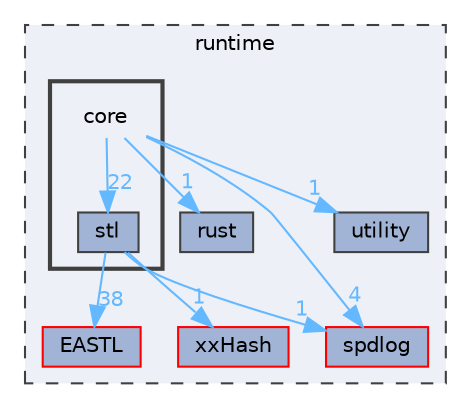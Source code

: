 digraph "runtime/core"
{
 // LATEX_PDF_SIZE
  bgcolor="transparent";
  edge [fontname=Helvetica,fontsize=10,labelfontname=Helvetica,labelfontsize=10];
  node [fontname=Helvetica,fontsize=10,shape=box,height=0.2,width=0.4];
  compound=true
  subgraph clusterdir_cb031e414f281a658b23dddb30bb9d2c {
    graph [ bgcolor="#edf0f7", pencolor="grey25", label="runtime", fontname=Helvetica,fontsize=10 style="filled,dashed", URL="dir_cb031e414f281a658b23dddb30bb9d2c.html",tooltip=""]
  dir_2655ea0d176f99a203024cc8de38e91d [label="rust", fillcolor="#a2b4d6", color="grey25", style="filled", URL="dir_2655ea0d176f99a203024cc8de38e91d.html",tooltip=""];
  dir_48e5080389b0b6d7d4f45b0711015766 [label="spdlog", fillcolor="#a2b4d6", color="red", style="filled", URL="dir_48e5080389b0b6d7d4f45b0711015766.html",tooltip=""];
  dir_94712cad8ccb936ff136bcb92683eae2 [label="utility", fillcolor="#a2b4d6", color="grey25", style="filled", URL="dir_94712cad8ccb936ff136bcb92683eae2.html",tooltip=""];
  dir_46d996951237f3a811adda0775610b84 [label="EASTL", fillcolor="#a2b4d6", color="red", style="filled", URL="dir_46d996951237f3a811adda0775610b84.html",tooltip=""];
  dir_843c3b0b2832283878bd005a5b7b0a32 [label="xxHash", fillcolor="#a2b4d6", color="red", style="filled", URL="dir_843c3b0b2832283878bd005a5b7b0a32.html",tooltip=""];
  subgraph clusterdir_0b94c9ea5f3d98712a457061cc05ff83 {
    graph [ bgcolor="#edf0f7", pencolor="grey25", label="", fontname=Helvetica,fontsize=10 style="filled,bold", URL="dir_0b94c9ea5f3d98712a457061cc05ff83.html",tooltip=""]
    dir_0b94c9ea5f3d98712a457061cc05ff83 [shape=plaintext, label="core"];
  dir_83aebf4804c43098732353eff7c2bdc8 [label="stl", fillcolor="#a2b4d6", color="grey25", style="filled", URL="dir_83aebf4804c43098732353eff7c2bdc8.html",tooltip=""];
  }
  }
  dir_0b94c9ea5f3d98712a457061cc05ff83->dir_2655ea0d176f99a203024cc8de38e91d [headlabel="1", labeldistance=1.5 headhref="dir_000023_000114.html" href="dir_000023_000114.html" color="steelblue1" fontcolor="steelblue1"];
  dir_0b94c9ea5f3d98712a457061cc05ff83->dir_48e5080389b0b6d7d4f45b0711015766 [headlabel="4", labeldistance=1.5 headhref="dir_000023_000119.html" href="dir_000023_000119.html" color="steelblue1" fontcolor="steelblue1"];
  dir_0b94c9ea5f3d98712a457061cc05ff83->dir_83aebf4804c43098732353eff7c2bdc8 [headlabel="22", labeldistance=1.5 headhref="dir_000023_000124.html" href="dir_000023_000124.html" color="steelblue1" fontcolor="steelblue1"];
  dir_0b94c9ea5f3d98712a457061cc05ff83->dir_94712cad8ccb936ff136bcb92683eae2 [headlabel="1", labeldistance=1.5 headhref="dir_000023_000131.html" href="dir_000023_000131.html" color="steelblue1" fontcolor="steelblue1"];
  dir_83aebf4804c43098732353eff7c2bdc8->dir_46d996951237f3a811adda0775610b84 [headlabel="38", labeldistance=1.5 headhref="dir_000124_000035.html" href="dir_000124_000035.html" color="steelblue1" fontcolor="steelblue1"];
  dir_83aebf4804c43098732353eff7c2bdc8->dir_48e5080389b0b6d7d4f45b0711015766 [headlabel="1", labeldistance=1.5 headhref="dir_000124_000119.html" href="dir_000124_000119.html" color="steelblue1" fontcolor="steelblue1"];
  dir_83aebf4804c43098732353eff7c2bdc8->dir_843c3b0b2832283878bd005a5b7b0a32 [headlabel="1", labeldistance=1.5 headhref="dir_000124_000136.html" href="dir_000124_000136.html" color="steelblue1" fontcolor="steelblue1"];
}

